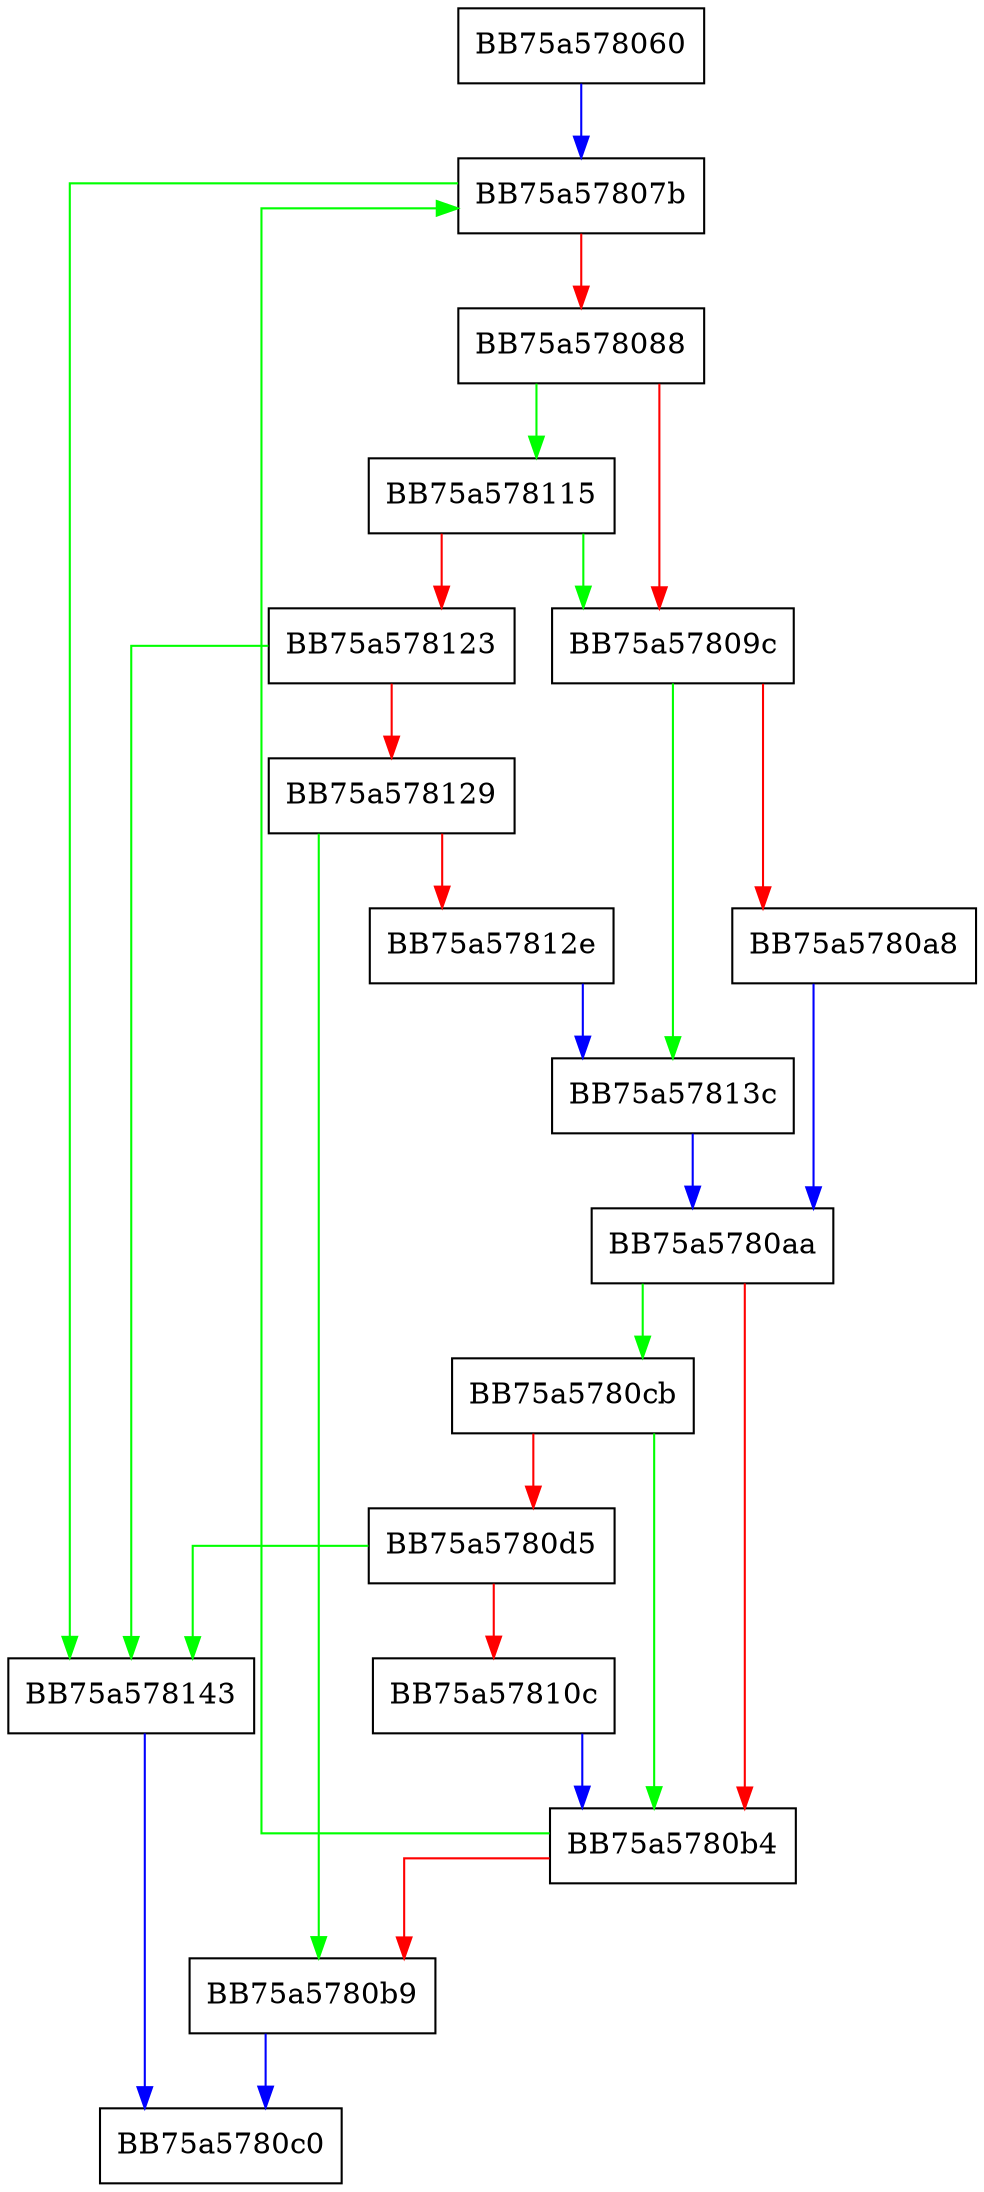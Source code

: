 digraph Decrypt {
  node [shape="box"];
  graph [splines=ortho];
  BB75a578060 -> BB75a57807b [color="blue"];
  BB75a57807b -> BB75a578143 [color="green"];
  BB75a57807b -> BB75a578088 [color="red"];
  BB75a578088 -> BB75a578115 [color="green"];
  BB75a578088 -> BB75a57809c [color="red"];
  BB75a57809c -> BB75a57813c [color="green"];
  BB75a57809c -> BB75a5780a8 [color="red"];
  BB75a5780a8 -> BB75a5780aa [color="blue"];
  BB75a5780aa -> BB75a5780cb [color="green"];
  BB75a5780aa -> BB75a5780b4 [color="red"];
  BB75a5780b4 -> BB75a57807b [color="green"];
  BB75a5780b4 -> BB75a5780b9 [color="red"];
  BB75a5780b9 -> BB75a5780c0 [color="blue"];
  BB75a5780cb -> BB75a5780b4 [color="green"];
  BB75a5780cb -> BB75a5780d5 [color="red"];
  BB75a5780d5 -> BB75a578143 [color="green"];
  BB75a5780d5 -> BB75a57810c [color="red"];
  BB75a57810c -> BB75a5780b4 [color="blue"];
  BB75a578115 -> BB75a57809c [color="green"];
  BB75a578115 -> BB75a578123 [color="red"];
  BB75a578123 -> BB75a578143 [color="green"];
  BB75a578123 -> BB75a578129 [color="red"];
  BB75a578129 -> BB75a5780b9 [color="green"];
  BB75a578129 -> BB75a57812e [color="red"];
  BB75a57812e -> BB75a57813c [color="blue"];
  BB75a57813c -> BB75a5780aa [color="blue"];
  BB75a578143 -> BB75a5780c0 [color="blue"];
}